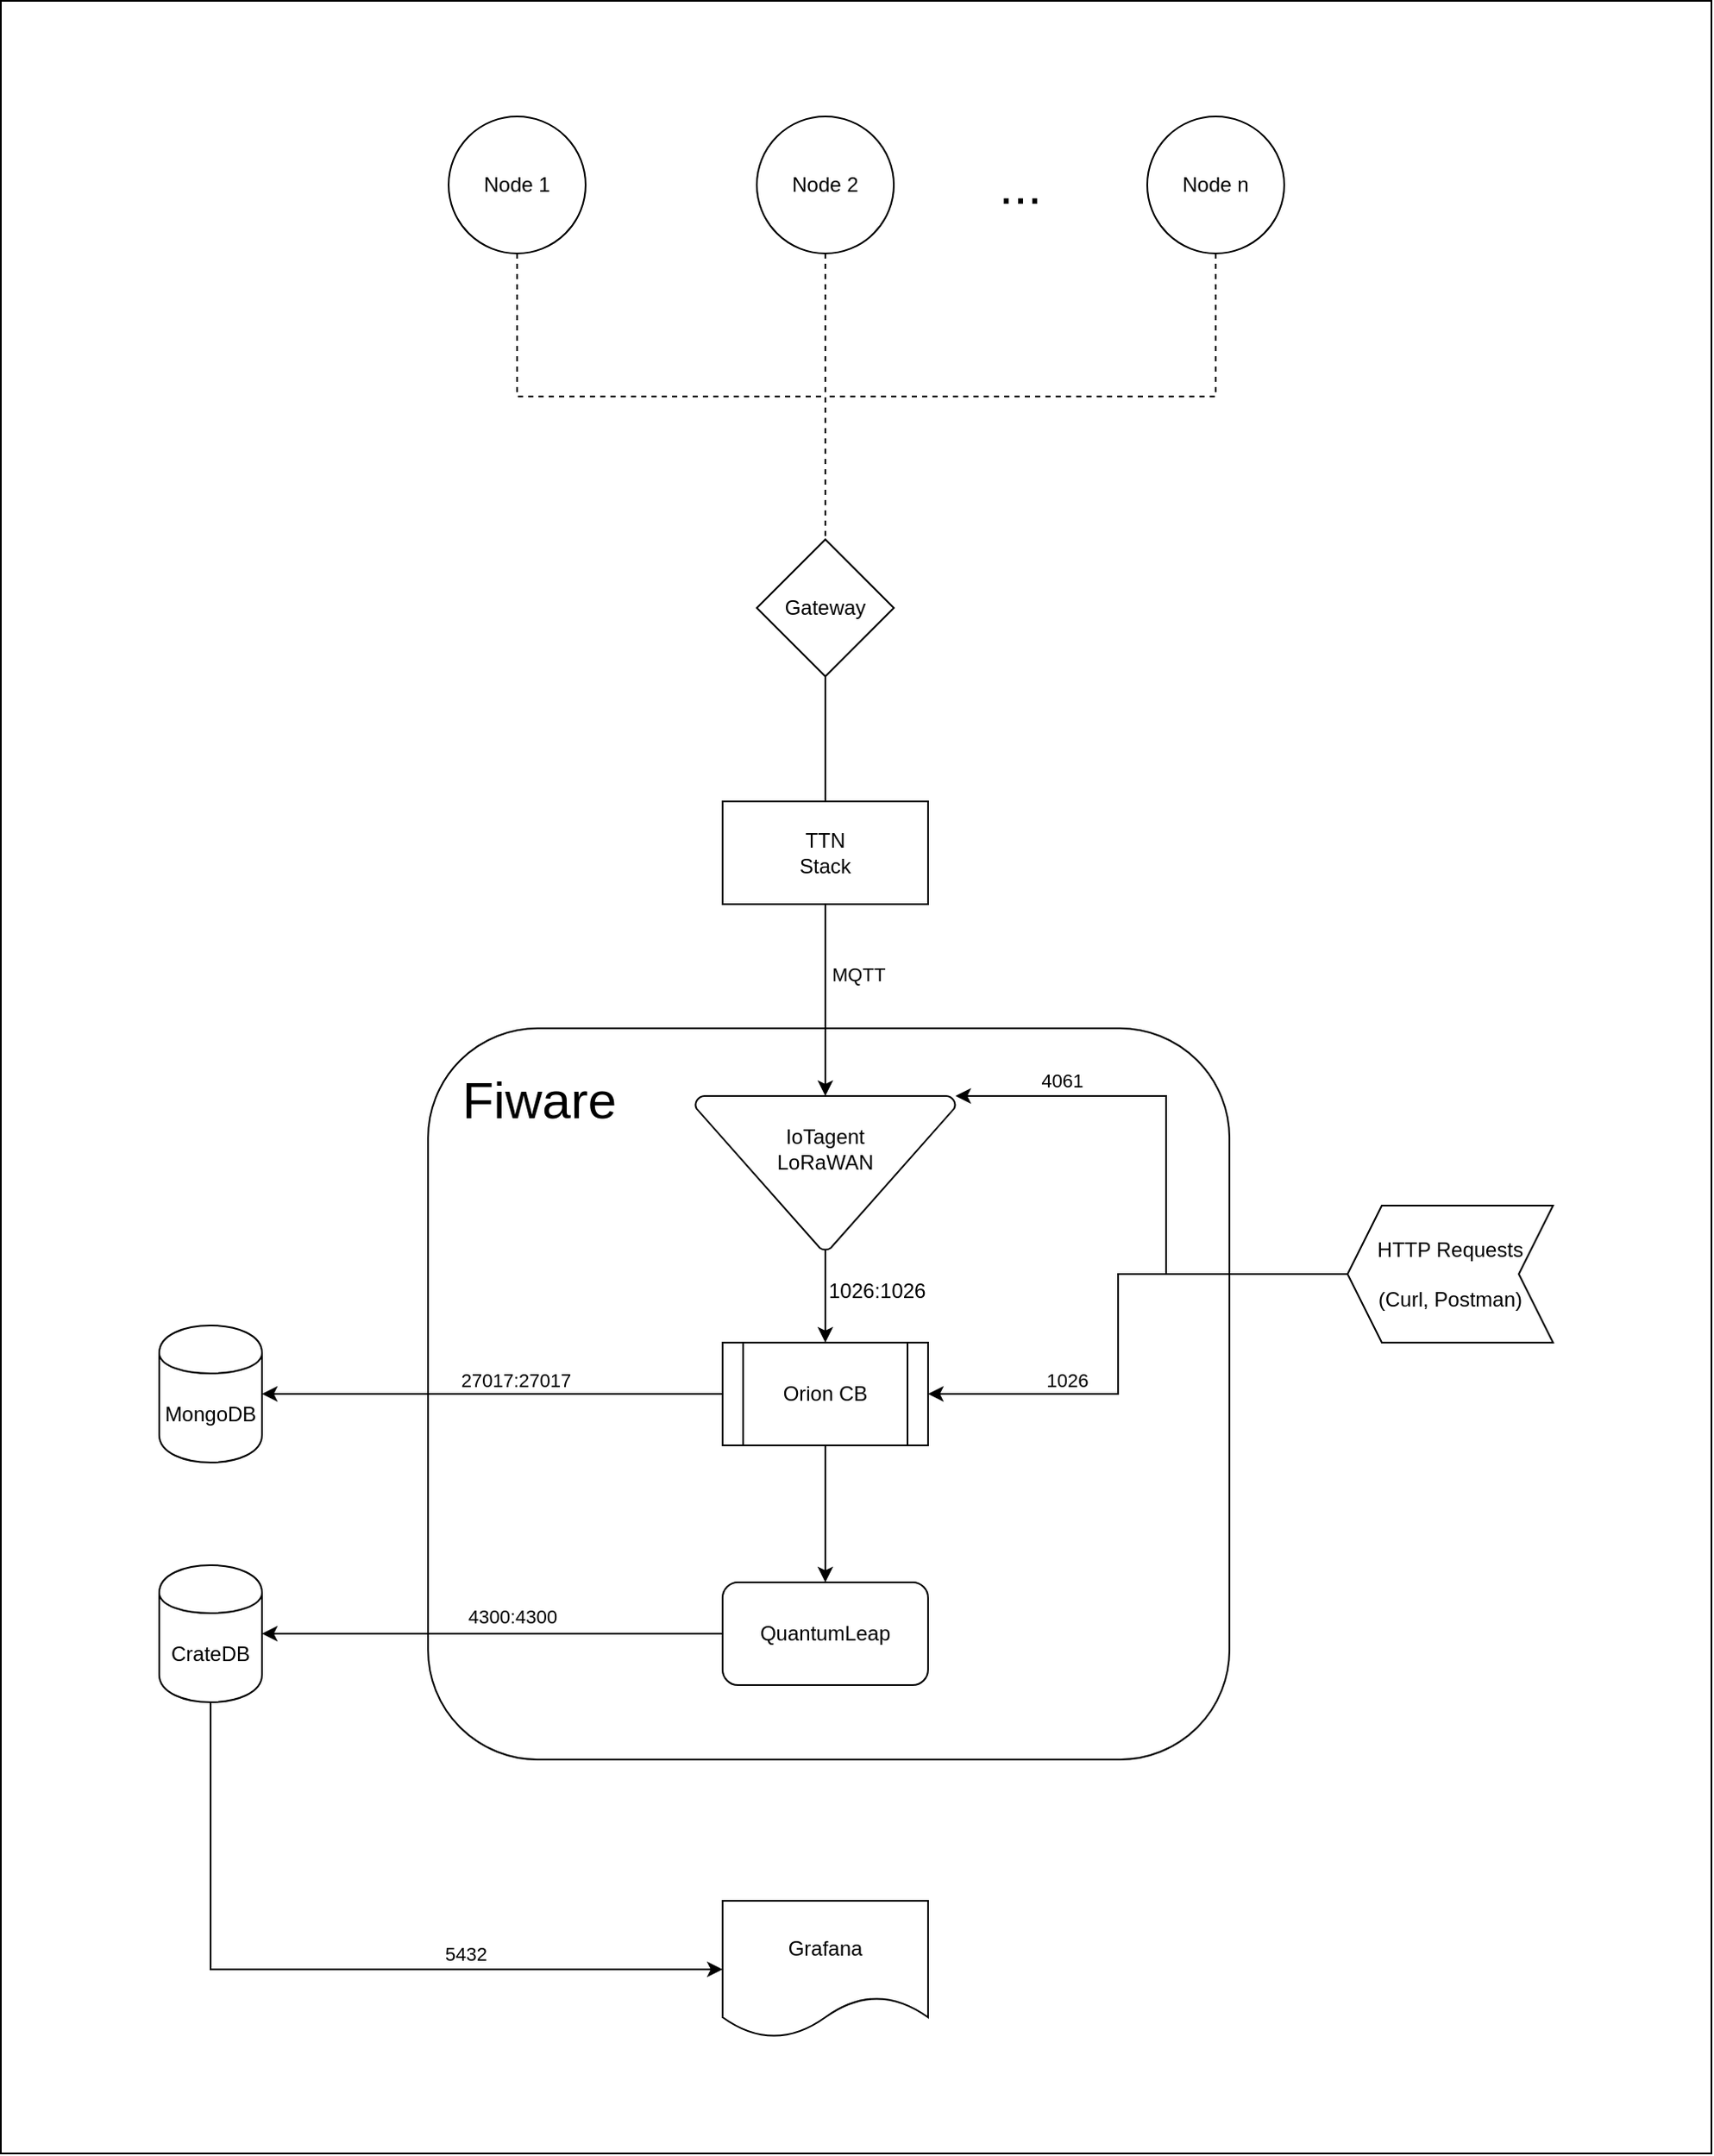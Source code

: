<mxfile version="13.1.3">
    <diagram id="zpk1kd1FeEkqvfZzUYW5" name="Page-1">
        <mxGraphModel dx="3360" dy="2629" grid="0" gridSize="10" guides="1" tooltips="1" connect="1" arrows="1" fold="1" page="0" pageScale="1" pageWidth="827" pageHeight="1169" background="#ffffff" math="0" shadow="0">
            <root>
                <mxCell id="0"/>
                <mxCell id="1" parent="0"/>
                <mxCell id="55" value="" style="rounded=0;whiteSpace=wrap;html=1;fillColor=none;strokeColor=#000000;" parent="1" vertex="1">
                    <mxGeometry x="-85.5" y="-57.5" width="999" height="1257" as="geometry"/>
                </mxCell>
                <mxCell id="37" value="Fiware" style="rounded=1;whiteSpace=wrap;html=1;strokeColor=#000000;strokeWidth=1;fontColor=#000000;fillColor=none;labelPosition=left;verticalLabelPosition=top;align=right;verticalAlign=bottom;spacingBottom=50;spacingTop=0;spacing=-110;fontSize=30;" parent="1" vertex="1">
                    <mxGeometry x="164" y="542.5" width="468" height="427" as="geometry"/>
                </mxCell>
                <mxCell id="30" style="edgeStyle=orthogonalEdgeStyle;rounded=0;orthogonalLoop=1;jettySize=auto;html=1;exitX=0.5;exitY=1;exitDx=0;exitDy=0;entryX=0.5;entryY=0;entryDx=0;entryDy=0;dashed=1;endArrow=none;endFill=0;fontColor=#000000;fillColor=#f5f5f5;strokeColor=#000000;" parent="1" source="2" target="5" edge="1">
                    <mxGeometry relative="1" as="geometry"/>
                </mxCell>
                <mxCell id="2" value="Node 1" style="ellipse;whiteSpace=wrap;html=1;aspect=fixed;fillColor=none;strokeColor=#000000;fontColor=#000000;" parent="1" vertex="1">
                    <mxGeometry x="176" y="10" width="80" height="80" as="geometry"/>
                </mxCell>
                <mxCell id="24" style="edgeStyle=elbowEdgeStyle;rounded=0;orthogonalLoop=1;jettySize=auto;elbow=vertical;html=1;exitX=0.5;exitY=1;exitDx=0;exitDy=0;dashed=1;endArrow=none;endFill=0;fontColor=#000000;fillColor=#f5f5f5;strokeColor=#000000;" parent="1" source="3" target="5" edge="1">
                    <mxGeometry relative="1" as="geometry"/>
                </mxCell>
                <mxCell id="3" value="Node 2&lt;br&gt;" style="ellipse;whiteSpace=wrap;html=1;aspect=fixed;fillColor=none;strokeColor=#000000;fontColor=#000000;" parent="1" vertex="1">
                    <mxGeometry x="356" y="10" width="80" height="80" as="geometry"/>
                </mxCell>
                <mxCell id="31" style="edgeStyle=orthogonalEdgeStyle;rounded=0;orthogonalLoop=1;jettySize=auto;html=1;exitX=0.5;exitY=1;exitDx=0;exitDy=0;dashed=1;endArrow=none;endFill=0;fontColor=#000000;fillColor=#f5f5f5;strokeColor=#000000;" parent="1" source="4" target="5" edge="1">
                    <mxGeometry relative="1" as="geometry"/>
                </mxCell>
                <mxCell id="4" value="Node n&lt;br&gt;" style="ellipse;whiteSpace=wrap;html=1;aspect=fixed;fillColor=none;strokeColor=#000000;fontColor=#000000;" parent="1" vertex="1">
                    <mxGeometry x="584" y="10" width="80" height="80" as="geometry"/>
                </mxCell>
                <mxCell id="35" style="edgeStyle=orthogonalEdgeStyle;rounded=0;orthogonalLoop=1;jettySize=auto;html=1;exitX=0.5;exitY=1;exitDx=0;exitDy=0;entryX=0.5;entryY=0;entryDx=0;entryDy=0;endArrow=none;endFill=0;fontColor=#000000;fillColor=#f5f5f5;strokeColor=#000000;" parent="1" source="5" target="34" edge="1">
                    <mxGeometry relative="1" as="geometry"/>
                </mxCell>
                <mxCell id="5" value="Gateway&lt;br&gt;" style="rhombus;whiteSpace=wrap;html=1;fillColor=none;strokeColor=#000000;fontColor=#000000;" parent="1" vertex="1">
                    <mxGeometry x="356" y="257" width="80" height="80" as="geometry"/>
                </mxCell>
                <mxCell id="33" value="&lt;font style=&quot;font-size: 30px&quot;&gt;...&lt;/font&gt;" style="text;html=1;align=center;verticalAlign=middle;whiteSpace=wrap;rounded=0;strokeWidth=5;fillColor=none;strokeColor=none;fontColor=#000000;" parent="1" vertex="1">
                    <mxGeometry x="490" y="40" width="40" height="20" as="geometry"/>
                </mxCell>
                <mxCell id="52" style="edgeStyle=orthogonalEdgeStyle;rounded=0;orthogonalLoop=1;jettySize=auto;html=1;exitX=0.5;exitY=1;exitDx=0;exitDy=0;entryX=0.5;entryY=0;entryDx=0;entryDy=0;entryPerimeter=0;endArrow=classic;endFill=1;strokeColor=#000000;labelBackgroundColor=none;" parent="1" source="34" target="45" edge="1">
                    <mxGeometry relative="1" as="geometry"/>
                </mxCell>
                <mxCell id="59" value="MQTT" style="edgeLabel;html=1;align=left;verticalAlign=middle;resizable=0;points=[];fontColor=#000000;labelBackgroundColor=none;spacingBottom=72;" parent="52" vertex="1" connectable="0">
                    <mxGeometry x="0.372" y="2" relative="1" as="geometry">
                        <mxPoint as="offset"/>
                    </mxGeometry>
                </mxCell>
                <mxCell id="34" value="TTN&lt;br&gt;Stack" style="rounded=0;whiteSpace=wrap;html=1;strokeWidth=1;fillColor=none;strokeColor=#000000;fontColor=#000000;" parent="1" vertex="1">
                    <mxGeometry x="336" y="410" width="120" height="60" as="geometry"/>
                </mxCell>
                <mxCell id="57" style="edgeStyle=orthogonalEdgeStyle;rounded=0;orthogonalLoop=1;jettySize=auto;html=1;exitX=0;exitY=0.5;exitDx=0;exitDy=0;entryX=1;entryY=0.5;entryDx=0;entryDy=0;endArrow=classic;endFill=1;fontColor=#000000;labelBackgroundColor=none;strokeColor=#000000;" parent="1" source="40" target="56" edge="1">
                    <mxGeometry relative="1" as="geometry"/>
                </mxCell>
                <mxCell id="58" value="27017:27017" style="edgeLabel;html=1;align=center;verticalAlign=bottom;resizable=0;points=[];fontColor=#000000;labelBackgroundColor=none;spacingTop=0;spacingBottom=0;spacingLeft=0;spacingRight=30;" parent="57" vertex="1" connectable="0">
                    <mxGeometry x="-0.213" relative="1" as="geometry">
                        <mxPoint as="offset"/>
                    </mxGeometry>
                </mxCell>
                <mxCell id="66" value="" style="edgeStyle=orthogonalEdgeStyle;rounded=0;orthogonalLoop=1;jettySize=auto;html=1;labelBackgroundColor=none;endArrow=classic;endFill=1;strokeColor=#000000;fontColor=#000000;align=left;" parent="1" source="40" target="60" edge="1">
                    <mxGeometry relative="1" as="geometry"/>
                </mxCell>
                <mxCell id="40" value="Orion CB" style="shape=process;whiteSpace=wrap;html=1;backgroundOutline=1;strokeColor=#000000;strokeWidth=1;fillColor=none;fontColor=#000000;" parent="1" vertex="1">
                    <mxGeometry x="336" y="726" width="120" height="60" as="geometry"/>
                </mxCell>
                <mxCell id="47" value="1026:1026" style="edgeStyle=orthogonalEdgeStyle;rounded=0;orthogonalLoop=1;jettySize=auto;exitX=0.5;exitY=1;exitDx=0;exitDy=0;exitPerimeter=0;entryX=0.5;entryY=0;entryDx=0;entryDy=0;endArrow=classic;endFill=1;strokeColor=#000000;fontSize=12;fontColor=#000000;labelBackgroundColor=none;html=1;align=left;spacingTop=0;spacingBottom=7;" parent="1" source="45" target="40" edge="1">
                    <mxGeometry relative="1" as="geometry"/>
                </mxCell>
                <mxCell id="45" value="&lt;font style=&quot;font-size: 12px&quot;&gt;IoTagent&lt;br style=&quot;font-size: 12px&quot;&gt;LoRaWAN&lt;br&gt;&lt;/font&gt;" style="strokeWidth=1;html=1;shape=mxgraph.flowchart.merge_or_storage;whiteSpace=wrap;fillColor=none;fontSize=12;fontColor=#000000;strokeColor=#000000;labelPosition=center;verticalLabelPosition=middle;align=center;verticalAlign=middle;spacingBottom=29;" parent="1" vertex="1">
                    <mxGeometry x="320" y="582" width="152" height="90" as="geometry"/>
                </mxCell>
                <mxCell id="56" value="MongoDB" style="shape=cylinder;whiteSpace=wrap;html=1;boundedLbl=1;backgroundOutline=1;fillColor=none;strokeColor=#000000;fontColor=#000000;labelBackgroundColor=none;" parent="1" vertex="1">
                    <mxGeometry x="7" y="716" width="60" height="80" as="geometry"/>
                </mxCell>
                <mxCell id="69" value="" style="edgeStyle=orthogonalEdgeStyle;rounded=0;orthogonalLoop=1;jettySize=auto;html=1;labelBackgroundColor=none;endArrow=classic;endFill=1;strokeColor=#000000;fontColor=#000000;align=left;" parent="1" source="60" target="67" edge="1">
                    <mxGeometry relative="1" as="geometry">
                        <mxPoint x="256" y="896" as="targetPoint"/>
                    </mxGeometry>
                </mxCell>
                <mxCell id="70" value="4300:4300" style="edgeLabel;html=1;align=center;verticalAlign=bottom;resizable=0;points=[];fontColor=#000000;labelBackgroundColor=none;spacingBottom=4;" parent="69" vertex="1" connectable="0">
                    <mxGeometry x="-0.085" y="2" relative="1" as="geometry">
                        <mxPoint as="offset"/>
                    </mxGeometry>
                </mxCell>
                <mxCell id="60" value="QuantumLeap" style="rounded=1;whiteSpace=wrap;html=1;labelBackgroundColor=none;strokeColor=#000000;fillColor=none;fontColor=#000000;align=center;" parent="1" vertex="1">
                    <mxGeometry x="336" y="866" width="120" height="60" as="geometry"/>
                </mxCell>
                <mxCell id="73" value="" style="edgeStyle=orthogonalEdgeStyle;rounded=0;orthogonalLoop=1;jettySize=auto;html=1;labelBackgroundColor=none;endArrow=classic;endFill=1;strokeColor=#000000;fontColor=#000000;align=left;entryX=0;entryY=0.5;entryDx=0;entryDy=0;verticalAlign=top;spacingBottom=0;" parent="1" source="67" target="71" edge="1">
                    <mxGeometry relative="1" as="geometry">
                        <mxPoint x="159" y="1016.0" as="targetPoint"/>
                        <Array as="points">
                            <mxPoint x="37" y="1092"/>
                        </Array>
                    </mxGeometry>
                </mxCell>
                <mxCell id="74" value="5432" style="edgeLabel;html=1;align=left;verticalAlign=bottom;resizable=0;points=[];fontColor=#000000;labelBackgroundColor=none;spacingLeft=4;spacingBottom=4;" parent="73" vertex="1" connectable="0">
                    <mxGeometry x="0.254" y="-3" relative="1" as="geometry">
                        <mxPoint x="1" as="offset"/>
                    </mxGeometry>
                </mxCell>
                <mxCell id="67" value="CrateDB" style="shape=cylinder;whiteSpace=wrap;html=1;boundedLbl=1;backgroundOutline=1;labelBackgroundColor=none;strokeColor=#000000;fillColor=none;fontColor=#000000;align=center;" parent="1" vertex="1">
                    <mxGeometry x="7" y="856" width="60" height="80" as="geometry"/>
                </mxCell>
                <mxCell id="71" value="Grafana" style="shape=document;whiteSpace=wrap;html=1;boundedLbl=1;labelBackgroundColor=none;strokeColor=#000000;fillColor=none;fontColor=#000000;align=center;" parent="1" vertex="1">
                    <mxGeometry x="336" y="1052" width="120" height="80" as="geometry"/>
                </mxCell>
                <mxCell id="78" value="" style="edgeStyle=orthogonalEdgeStyle;rounded=0;orthogonalLoop=1;jettySize=auto;html=1;labelBackgroundColor=none;endArrow=classic;endFill=1;strokeColor=#000000;fontColor=#000000;align=left;" parent="1" source="76" target="40" edge="1">
                    <mxGeometry relative="1" as="geometry">
                        <mxPoint x="609.471" y="686" as="targetPoint"/>
                        <Array as="points">
                            <mxPoint x="567" y="686"/>
                            <mxPoint x="567" y="756"/>
                        </Array>
                    </mxGeometry>
                </mxCell>
                <mxCell id="83" value="1026&lt;br&gt;" style="edgeLabel;html=1;align=center;verticalAlign=bottom;resizable=0;points=[];fontColor=#000000;labelBackgroundColor=none;" parent="78" vertex="1" connectable="0">
                    <mxGeometry x="0.487" relative="1" as="geometry">
                        <mxPoint as="offset"/>
                    </mxGeometry>
                </mxCell>
                <mxCell id="81" style="edgeStyle=orthogonalEdgeStyle;rounded=0;orthogonalLoop=1;jettySize=auto;html=1;entryX=1;entryY=0;entryDx=0;entryDy=0;entryPerimeter=0;labelBackgroundColor=none;endArrow=classic;endFill=1;strokeColor=#000000;fontColor=#000000;align=left;spacingLeft=0;" parent="1" target="45" edge="1">
                    <mxGeometry relative="1" as="geometry">
                        <mxPoint x="699" y="686" as="sourcePoint"/>
                        <Array as="points">
                            <mxPoint x="595" y="686"/>
                            <mxPoint x="595" y="582"/>
                        </Array>
                    </mxGeometry>
                </mxCell>
                <mxCell id="82" value="4061" style="edgeLabel;html=1;align=center;verticalAlign=bottom;resizable=0;points=[];fontColor=#000000;labelBackgroundColor=none;" parent="81" vertex="1" connectable="0">
                    <mxGeometry x="0.625" y="-1" relative="1" as="geometry">
                        <mxPoint as="offset"/>
                    </mxGeometry>
                </mxCell>
                <mxCell id="76" value="HTTP Requests&lt;br&gt;&lt;br&gt;(Curl, Postman)" style="shape=step;perimeter=stepPerimeter;fixedSize=1;labelBackgroundColor=none;strokeColor=#000000;fillColor=none;fontColor=#000000;align=center;rotation=0;horizontal=1;whiteSpace=wrap;verticalAlign=middle;flipV=1;flipH=1;html=1;" parent="1" vertex="1">
                    <mxGeometry x="701" y="646" width="120" height="80" as="geometry"/>
                </mxCell>
            </root>
        </mxGraphModel>
    </diagram>
</mxfile>